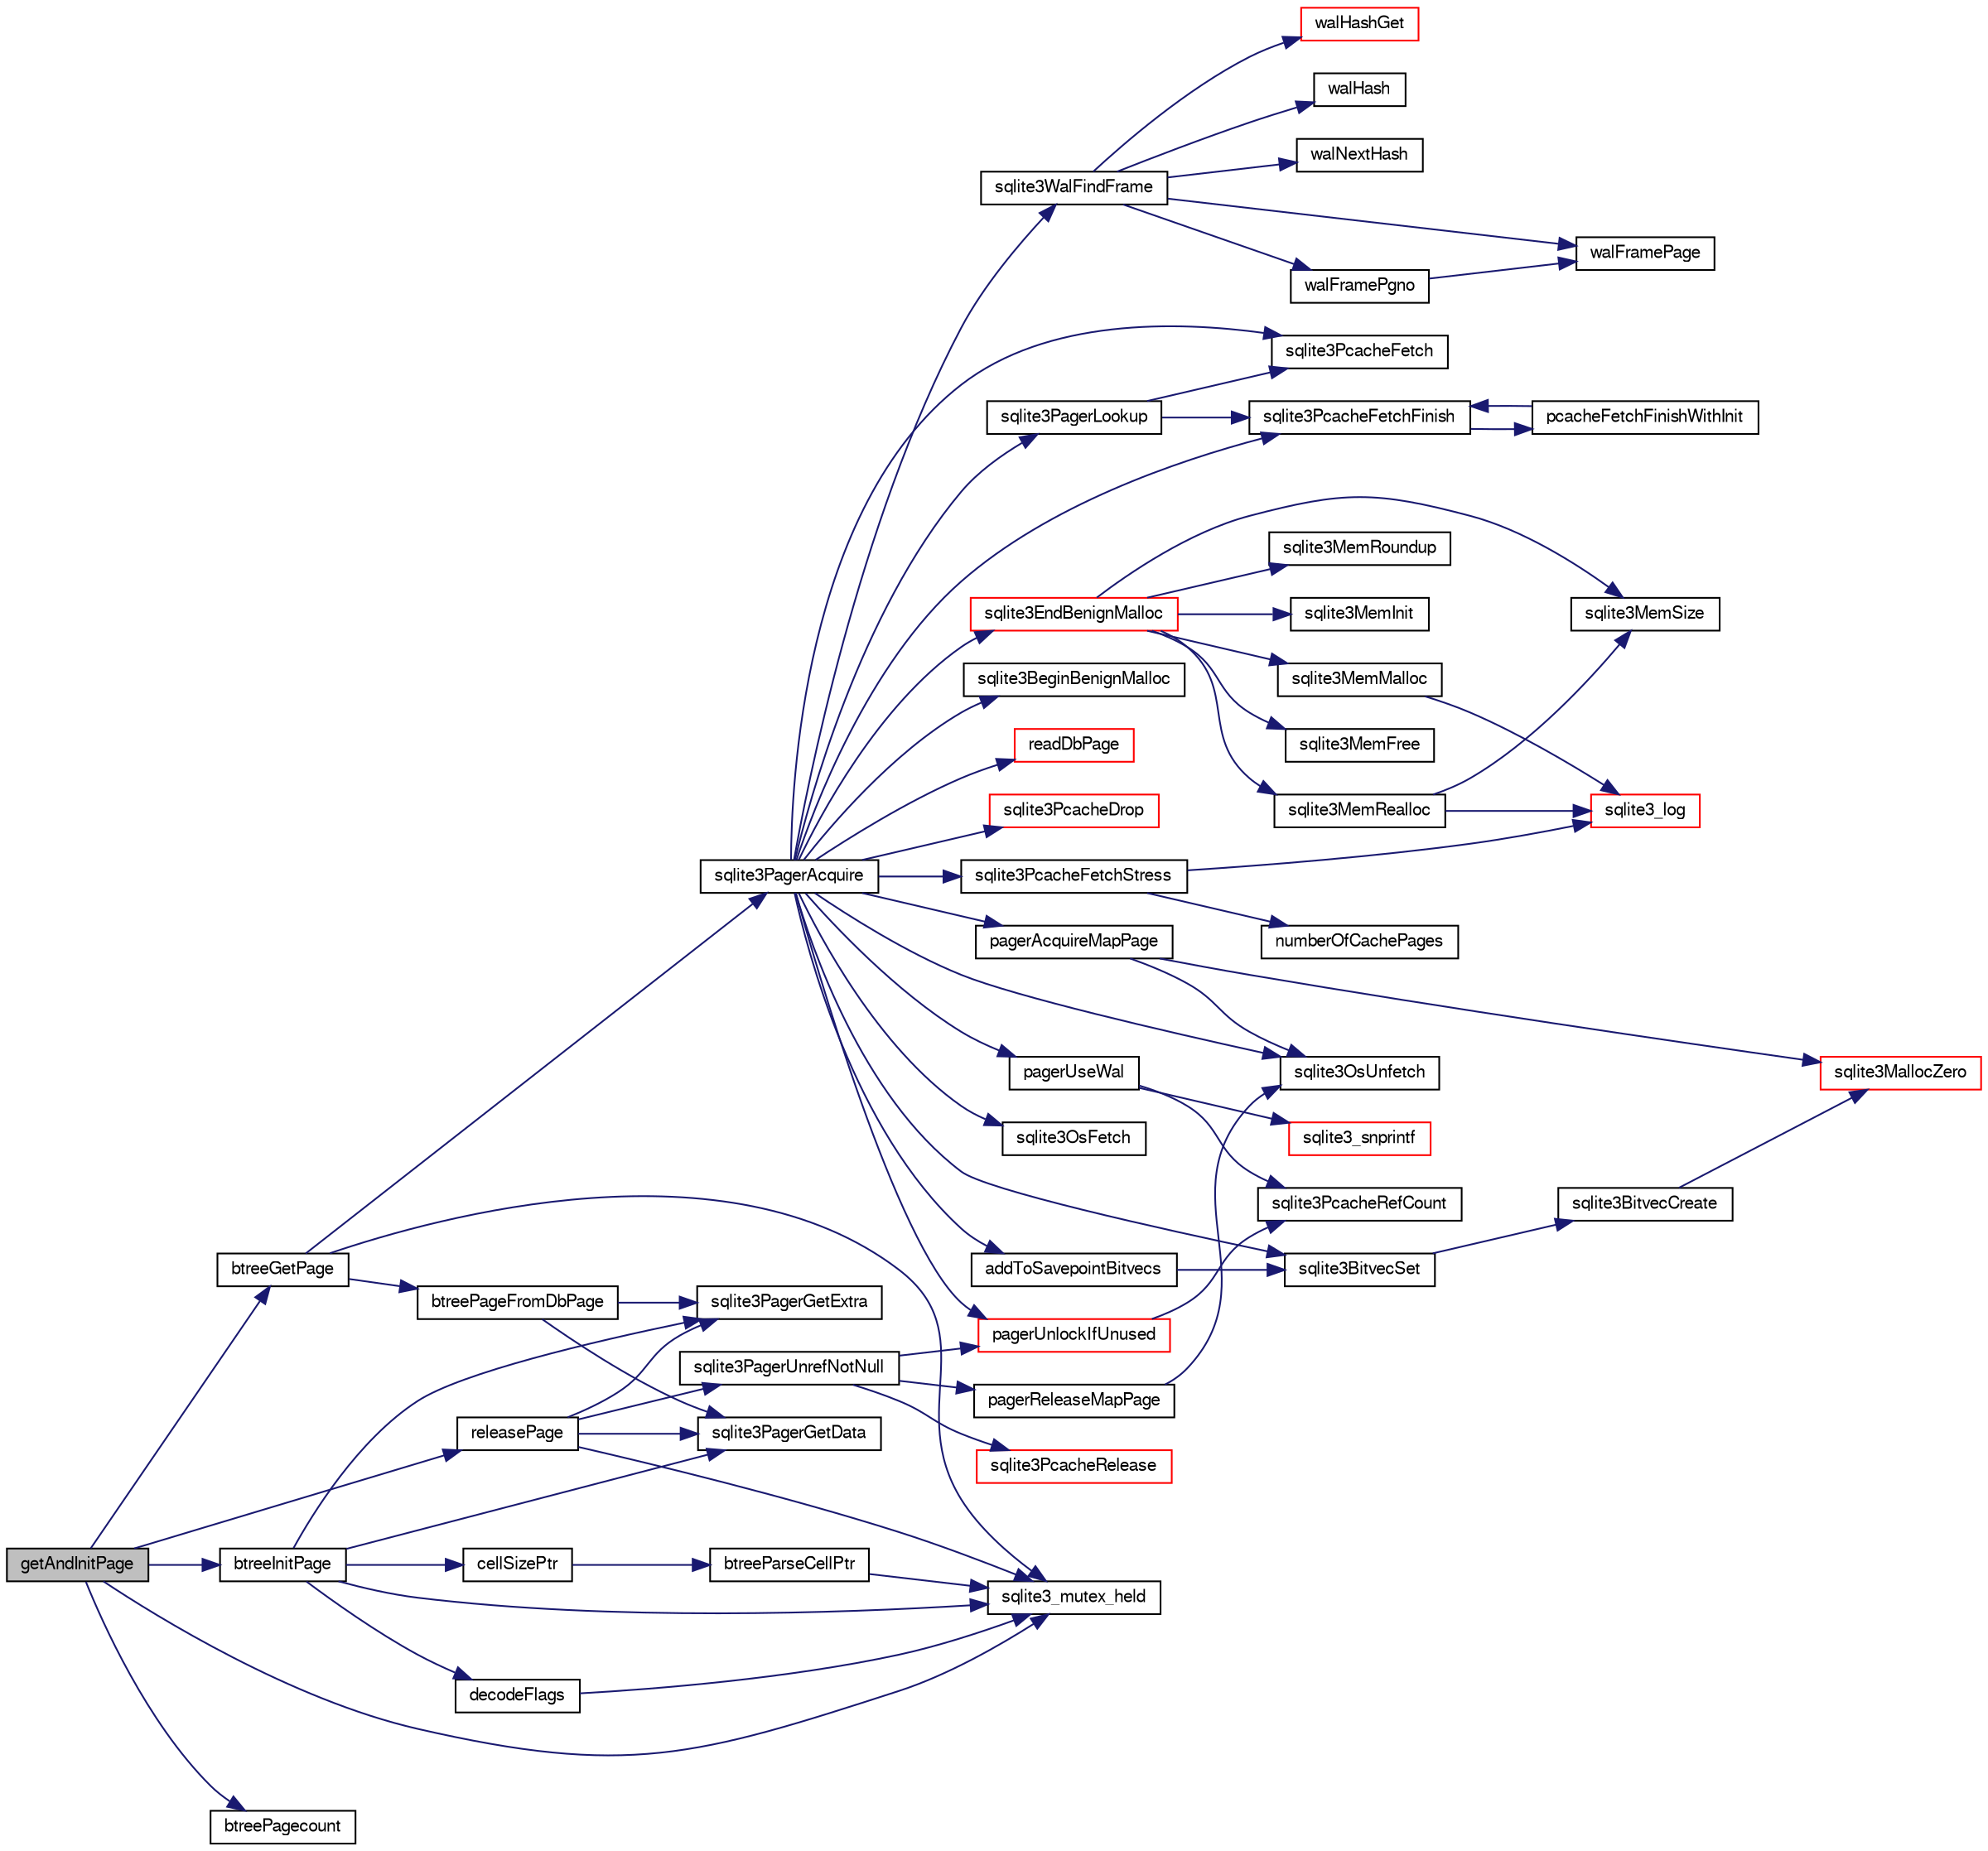 digraph "getAndInitPage"
{
  edge [fontname="FreeSans",fontsize="10",labelfontname="FreeSans",labelfontsize="10"];
  node [fontname="FreeSans",fontsize="10",shape=record];
  rankdir="LR";
  Node126160 [label="getAndInitPage",height=0.2,width=0.4,color="black", fillcolor="grey75", style="filled", fontcolor="black"];
  Node126160 -> Node126161 [color="midnightblue",fontsize="10",style="solid",fontname="FreeSans"];
  Node126161 [label="sqlite3_mutex_held",height=0.2,width=0.4,color="black", fillcolor="white", style="filled",URL="$sqlite3_8c.html#acf77da68932b6bc163c5e68547ecc3e7"];
  Node126160 -> Node126162 [color="midnightblue",fontsize="10",style="solid",fontname="FreeSans"];
  Node126162 [label="btreePagecount",height=0.2,width=0.4,color="black", fillcolor="white", style="filled",URL="$sqlite3_8c.html#a9cc4ac11752c088db89d551ec1495a15"];
  Node126160 -> Node126163 [color="midnightblue",fontsize="10",style="solid",fontname="FreeSans"];
  Node126163 [label="btreeGetPage",height=0.2,width=0.4,color="black", fillcolor="white", style="filled",URL="$sqlite3_8c.html#ac59679e30ceb0190614fbd19a7feb6de"];
  Node126163 -> Node126161 [color="midnightblue",fontsize="10",style="solid",fontname="FreeSans"];
  Node126163 -> Node126164 [color="midnightblue",fontsize="10",style="solid",fontname="FreeSans"];
  Node126164 [label="sqlite3PagerAcquire",height=0.2,width=0.4,color="black", fillcolor="white", style="filled",URL="$sqlite3_8c.html#a22a53daafd2bd778cda390312651f994"];
  Node126164 -> Node126165 [color="midnightblue",fontsize="10",style="solid",fontname="FreeSans"];
  Node126165 [label="pagerUseWal",height=0.2,width=0.4,color="black", fillcolor="white", style="filled",URL="$sqlite3_8c.html#a31def80bfe1de9284d635ba190a5eb68"];
  Node126165 -> Node126166 [color="midnightblue",fontsize="10",style="solid",fontname="FreeSans"];
  Node126166 [label="sqlite3PcacheRefCount",height=0.2,width=0.4,color="black", fillcolor="white", style="filled",URL="$sqlite3_8c.html#adee2536d23ec9628e0883ccab03b3429"];
  Node126165 -> Node126167 [color="midnightblue",fontsize="10",style="solid",fontname="FreeSans"];
  Node126167 [label="sqlite3_snprintf",height=0.2,width=0.4,color="red", fillcolor="white", style="filled",URL="$sqlite3_8c.html#aa2695a752e971577f5784122f2013c40"];
  Node126164 -> Node126448 [color="midnightblue",fontsize="10",style="solid",fontname="FreeSans"];
  Node126448 [label="sqlite3WalFindFrame",height=0.2,width=0.4,color="black", fillcolor="white", style="filled",URL="$sqlite3_8c.html#a70d73def3adcc264f500a63178742708"];
  Node126448 -> Node126449 [color="midnightblue",fontsize="10",style="solid",fontname="FreeSans"];
  Node126449 [label="walFramePage",height=0.2,width=0.4,color="black", fillcolor="white", style="filled",URL="$sqlite3_8c.html#a067e7452317d6a1c19674376ae969f1f"];
  Node126448 -> Node126450 [color="midnightblue",fontsize="10",style="solid",fontname="FreeSans"];
  Node126450 [label="walHashGet",height=0.2,width=0.4,color="red", fillcolor="white", style="filled",URL="$sqlite3_8c.html#ae19bbc16575c591b6e0aee0aed2cfaf3"];
  Node126448 -> Node126455 [color="midnightblue",fontsize="10",style="solid",fontname="FreeSans"];
  Node126455 [label="walHash",height=0.2,width=0.4,color="black", fillcolor="white", style="filled",URL="$sqlite3_8c.html#a1d1aa852a3a505567009b451c23af38c"];
  Node126448 -> Node126456 [color="midnightblue",fontsize="10",style="solid",fontname="FreeSans"];
  Node126456 [label="walNextHash",height=0.2,width=0.4,color="black", fillcolor="white", style="filled",URL="$sqlite3_8c.html#a62e11e0d73d30dc749eb23c6d28904c1"];
  Node126448 -> Node126457 [color="midnightblue",fontsize="10",style="solid",fontname="FreeSans"];
  Node126457 [label="walFramePgno",height=0.2,width=0.4,color="black", fillcolor="white", style="filled",URL="$sqlite3_8c.html#a3fd5c9b2449525622e72f95ac5cbf218"];
  Node126457 -> Node126449 [color="midnightblue",fontsize="10",style="solid",fontname="FreeSans"];
  Node126164 -> Node126453 [color="midnightblue",fontsize="10",style="solid",fontname="FreeSans"];
  Node126453 [label="sqlite3OsFetch",height=0.2,width=0.4,color="black", fillcolor="white", style="filled",URL="$sqlite3_8c.html#ab5b9137b375d5d8a8c216a644056cba7"];
  Node126164 -> Node126458 [color="midnightblue",fontsize="10",style="solid",fontname="FreeSans"];
  Node126458 [label="sqlite3PagerLookup",height=0.2,width=0.4,color="black", fillcolor="white", style="filled",URL="$sqlite3_8c.html#a1252ec03814f64eed236cfb21094cafd"];
  Node126458 -> Node126459 [color="midnightblue",fontsize="10",style="solid",fontname="FreeSans"];
  Node126459 [label="sqlite3PcacheFetch",height=0.2,width=0.4,color="black", fillcolor="white", style="filled",URL="$sqlite3_8c.html#a51a10151c5ec2c1c9e6fd615e95a3450"];
  Node126458 -> Node126460 [color="midnightblue",fontsize="10",style="solid",fontname="FreeSans"];
  Node126460 [label="sqlite3PcacheFetchFinish",height=0.2,width=0.4,color="black", fillcolor="white", style="filled",URL="$sqlite3_8c.html#a21f330cb082d63a111f64257e823a4b1"];
  Node126460 -> Node126461 [color="midnightblue",fontsize="10",style="solid",fontname="FreeSans"];
  Node126461 [label="pcacheFetchFinishWithInit",height=0.2,width=0.4,color="black", fillcolor="white", style="filled",URL="$sqlite3_8c.html#aa202d18b38a90f758ff6ccfc956920eb"];
  Node126461 -> Node126460 [color="midnightblue",fontsize="10",style="solid",fontname="FreeSans"];
  Node126164 -> Node126462 [color="midnightblue",fontsize="10",style="solid",fontname="FreeSans"];
  Node126462 [label="pagerAcquireMapPage",height=0.2,width=0.4,color="black", fillcolor="white", style="filled",URL="$sqlite3_8c.html#affc12640bbd7572ae41f1943f3b8bb3b"];
  Node126462 -> Node126200 [color="midnightblue",fontsize="10",style="solid",fontname="FreeSans"];
  Node126200 [label="sqlite3MallocZero",height=0.2,width=0.4,color="red", fillcolor="white", style="filled",URL="$sqlite3_8c.html#ab3e07a30b9b5471f9f5e8f9cb7229934"];
  Node126462 -> Node126454 [color="midnightblue",fontsize="10",style="solid",fontname="FreeSans"];
  Node126454 [label="sqlite3OsUnfetch",height=0.2,width=0.4,color="black", fillcolor="white", style="filled",URL="$sqlite3_8c.html#abc0da72cb8b8989cf8708b572fe5fef4"];
  Node126164 -> Node126454 [color="midnightblue",fontsize="10",style="solid",fontname="FreeSans"];
  Node126164 -> Node126459 [color="midnightblue",fontsize="10",style="solid",fontname="FreeSans"];
  Node126164 -> Node126463 [color="midnightblue",fontsize="10",style="solid",fontname="FreeSans"];
  Node126463 [label="sqlite3PcacheFetchStress",height=0.2,width=0.4,color="black", fillcolor="white", style="filled",URL="$sqlite3_8c.html#a83644ab4d77e1649ae5336b659edb351"];
  Node126463 -> Node126217 [color="midnightblue",fontsize="10",style="solid",fontname="FreeSans"];
  Node126217 [label="sqlite3_log",height=0.2,width=0.4,color="red", fillcolor="white", style="filled",URL="$sqlite3_8c.html#a298c9699bf9c143662c6b1fec4b2dc3b"];
  Node126463 -> Node126464 [color="midnightblue",fontsize="10",style="solid",fontname="FreeSans"];
  Node126464 [label="numberOfCachePages",height=0.2,width=0.4,color="black", fillcolor="white", style="filled",URL="$sqlite3_8c.html#a0b88ce0be99c4ea2b2098317162fb590"];
  Node126164 -> Node126460 [color="midnightblue",fontsize="10",style="solid",fontname="FreeSans"];
  Node126164 -> Node126241 [color="midnightblue",fontsize="10",style="solid",fontname="FreeSans"];
  Node126241 [label="sqlite3BeginBenignMalloc",height=0.2,width=0.4,color="black", fillcolor="white", style="filled",URL="$sqlite3_8c.html#a3344c0e2b1b6df701a1cb326602fac14"];
  Node126164 -> Node126465 [color="midnightblue",fontsize="10",style="solid",fontname="FreeSans"];
  Node126465 [label="sqlite3BitvecSet",height=0.2,width=0.4,color="black", fillcolor="white", style="filled",URL="$sqlite3_8c.html#a1f3c6d64d5d889e451d6725b1eb458be"];
  Node126465 -> Node126466 [color="midnightblue",fontsize="10",style="solid",fontname="FreeSans"];
  Node126466 [label="sqlite3BitvecCreate",height=0.2,width=0.4,color="black", fillcolor="white", style="filled",URL="$sqlite3_8c.html#a0a60c2422cf28790767f5bc7598514ee"];
  Node126466 -> Node126200 [color="midnightblue",fontsize="10",style="solid",fontname="FreeSans"];
  Node126164 -> Node126467 [color="midnightblue",fontsize="10",style="solid",fontname="FreeSans"];
  Node126467 [label="addToSavepointBitvecs",height=0.2,width=0.4,color="black", fillcolor="white", style="filled",URL="$sqlite3_8c.html#aa2e9bb02bb6975d83ec875f0792792f0"];
  Node126467 -> Node126465 [color="midnightblue",fontsize="10",style="solid",fontname="FreeSans"];
  Node126164 -> Node126242 [color="midnightblue",fontsize="10",style="solid",fontname="FreeSans"];
  Node126242 [label="sqlite3EndBenignMalloc",height=0.2,width=0.4,color="red", fillcolor="white", style="filled",URL="$sqlite3_8c.html#a4582127cc64d483dc66c7acf9d8d8fbb"];
  Node126242 -> Node126216 [color="midnightblue",fontsize="10",style="solid",fontname="FreeSans"];
  Node126216 [label="sqlite3MemMalloc",height=0.2,width=0.4,color="black", fillcolor="white", style="filled",URL="$sqlite3_8c.html#a53157f1a669f949332f44ca9f15c0a43"];
  Node126216 -> Node126217 [color="midnightblue",fontsize="10",style="solid",fontname="FreeSans"];
  Node126242 -> Node126221 [color="midnightblue",fontsize="10",style="solid",fontname="FreeSans"];
  Node126221 [label="sqlite3MemFree",height=0.2,width=0.4,color="black", fillcolor="white", style="filled",URL="$sqlite3_8c.html#a4198492989c7a427e3d704c06058850a"];
  Node126242 -> Node126222 [color="midnightblue",fontsize="10",style="solid",fontname="FreeSans"];
  Node126222 [label="sqlite3MemRealloc",height=0.2,width=0.4,color="black", fillcolor="white", style="filled",URL="$sqlite3_8c.html#addd043cc5742c3b0cf536763cd4e6948"];
  Node126222 -> Node126217 [color="midnightblue",fontsize="10",style="solid",fontname="FreeSans"];
  Node126222 -> Node126223 [color="midnightblue",fontsize="10",style="solid",fontname="FreeSans"];
  Node126223 [label="sqlite3MemSize",height=0.2,width=0.4,color="black", fillcolor="white", style="filled",URL="$sqlite3_8c.html#a564962938d56643e999de431c190f937"];
  Node126242 -> Node126223 [color="midnightblue",fontsize="10",style="solid",fontname="FreeSans"];
  Node126242 -> Node126224 [color="midnightblue",fontsize="10",style="solid",fontname="FreeSans"];
  Node126224 [label="sqlite3MemRoundup",height=0.2,width=0.4,color="black", fillcolor="white", style="filled",URL="$sqlite3_8c.html#ac9d66a2d2d224dfafcf6a49d48436ddc"];
  Node126242 -> Node126225 [color="midnightblue",fontsize="10",style="solid",fontname="FreeSans"];
  Node126225 [label="sqlite3MemInit",height=0.2,width=0.4,color="black", fillcolor="white", style="filled",URL="$sqlite3_8c.html#a1ec61c1becf036ba7fcb571ae51300af"];
  Node126164 -> Node126468 [color="midnightblue",fontsize="10",style="solid",fontname="FreeSans"];
  Node126468 [label="readDbPage",height=0.2,width=0.4,color="red", fillcolor="white", style="filled",URL="$sqlite3_8c.html#a1c4cca64dd97dda37d9be9cac94941a0"];
  Node126164 -> Node126471 [color="midnightblue",fontsize="10",style="solid",fontname="FreeSans"];
  Node126471 [label="sqlite3PcacheDrop",height=0.2,width=0.4,color="red", fillcolor="white", style="filled",URL="$sqlite3_8c.html#a78667811e7a2a7e75117cd6ec9cf6486"];
  Node126164 -> Node126473 [color="midnightblue",fontsize="10",style="solid",fontname="FreeSans"];
  Node126473 [label="pagerUnlockIfUnused",height=0.2,width=0.4,color="red", fillcolor="white", style="filled",URL="$sqlite3_8c.html#abf547f4276efb6f10262f7fde1e4d065"];
  Node126473 -> Node126166 [color="midnightblue",fontsize="10",style="solid",fontname="FreeSans"];
  Node126163 -> Node126578 [color="midnightblue",fontsize="10",style="solid",fontname="FreeSans"];
  Node126578 [label="btreePageFromDbPage",height=0.2,width=0.4,color="black", fillcolor="white", style="filled",URL="$sqlite3_8c.html#a148c0bf09d4ef14a49e0e7a2c0506c80"];
  Node126578 -> Node126545 [color="midnightblue",fontsize="10",style="solid",fontname="FreeSans"];
  Node126545 [label="sqlite3PagerGetExtra",height=0.2,width=0.4,color="black", fillcolor="white", style="filled",URL="$sqlite3_8c.html#a48e879a6d20f06f27390973ab8d59bd7"];
  Node126578 -> Node126544 [color="midnightblue",fontsize="10",style="solid",fontname="FreeSans"];
  Node126544 [label="sqlite3PagerGetData",height=0.2,width=0.4,color="black", fillcolor="white", style="filled",URL="$sqlite3_8c.html#a9dd340e56fb4b7fad4df339595b8d8a2"];
  Node126160 -> Node126579 [color="midnightblue",fontsize="10",style="solid",fontname="FreeSans"];
  Node126579 [label="btreeInitPage",height=0.2,width=0.4,color="black", fillcolor="white", style="filled",URL="$sqlite3_8c.html#a3fbef3abda22e9a3f72c2873ec0b26a3"];
  Node126579 -> Node126161 [color="midnightblue",fontsize="10",style="solid",fontname="FreeSans"];
  Node126579 -> Node126545 [color="midnightblue",fontsize="10",style="solid",fontname="FreeSans"];
  Node126579 -> Node126544 [color="midnightblue",fontsize="10",style="solid",fontname="FreeSans"];
  Node126579 -> Node126580 [color="midnightblue",fontsize="10",style="solid",fontname="FreeSans"];
  Node126580 [label="decodeFlags",height=0.2,width=0.4,color="black", fillcolor="white", style="filled",URL="$sqlite3_8c.html#acb168e46383706f31cefd555da235eae"];
  Node126580 -> Node126161 [color="midnightblue",fontsize="10",style="solid",fontname="FreeSans"];
  Node126579 -> Node126581 [color="midnightblue",fontsize="10",style="solid",fontname="FreeSans"];
  Node126581 [label="cellSizePtr",height=0.2,width=0.4,color="black", fillcolor="white", style="filled",URL="$sqlite3_8c.html#a6c95c9aac1c8a00490e36674f43e76ec"];
  Node126581 -> Node126582 [color="midnightblue",fontsize="10",style="solid",fontname="FreeSans"];
  Node126582 [label="btreeParseCellPtr",height=0.2,width=0.4,color="black", fillcolor="white", style="filled",URL="$sqlite3_8c.html#a1eba22ca0ddf563de0b29c64551c759f"];
  Node126582 -> Node126161 [color="midnightblue",fontsize="10",style="solid",fontname="FreeSans"];
  Node126160 -> Node126583 [color="midnightblue",fontsize="10",style="solid",fontname="FreeSans"];
  Node126583 [label="releasePage",height=0.2,width=0.4,color="black", fillcolor="white", style="filled",URL="$sqlite3_8c.html#a92c6fb14f9bcf117440c35116c26d6c4"];
  Node126583 -> Node126545 [color="midnightblue",fontsize="10",style="solid",fontname="FreeSans"];
  Node126583 -> Node126544 [color="midnightblue",fontsize="10",style="solid",fontname="FreeSans"];
  Node126583 -> Node126161 [color="midnightblue",fontsize="10",style="solid",fontname="FreeSans"];
  Node126583 -> Node126487 [color="midnightblue",fontsize="10",style="solid",fontname="FreeSans"];
  Node126487 [label="sqlite3PagerUnrefNotNull",height=0.2,width=0.4,color="black", fillcolor="white", style="filled",URL="$sqlite3_8c.html#a4b314f96f09f5c68c94672e420e31ab9"];
  Node126487 -> Node126488 [color="midnightblue",fontsize="10",style="solid",fontname="FreeSans"];
  Node126488 [label="pagerReleaseMapPage",height=0.2,width=0.4,color="black", fillcolor="white", style="filled",URL="$sqlite3_8c.html#aefa288f9febba49488ab634f8b0d5f6d"];
  Node126488 -> Node126454 [color="midnightblue",fontsize="10",style="solid",fontname="FreeSans"];
  Node126487 -> Node126489 [color="midnightblue",fontsize="10",style="solid",fontname="FreeSans"];
  Node126489 [label="sqlite3PcacheRelease",height=0.2,width=0.4,color="red", fillcolor="white", style="filled",URL="$sqlite3_8c.html#ad07fc7a8130ad1e77861f345084b1b83"];
  Node126487 -> Node126473 [color="midnightblue",fontsize="10",style="solid",fontname="FreeSans"];
}
